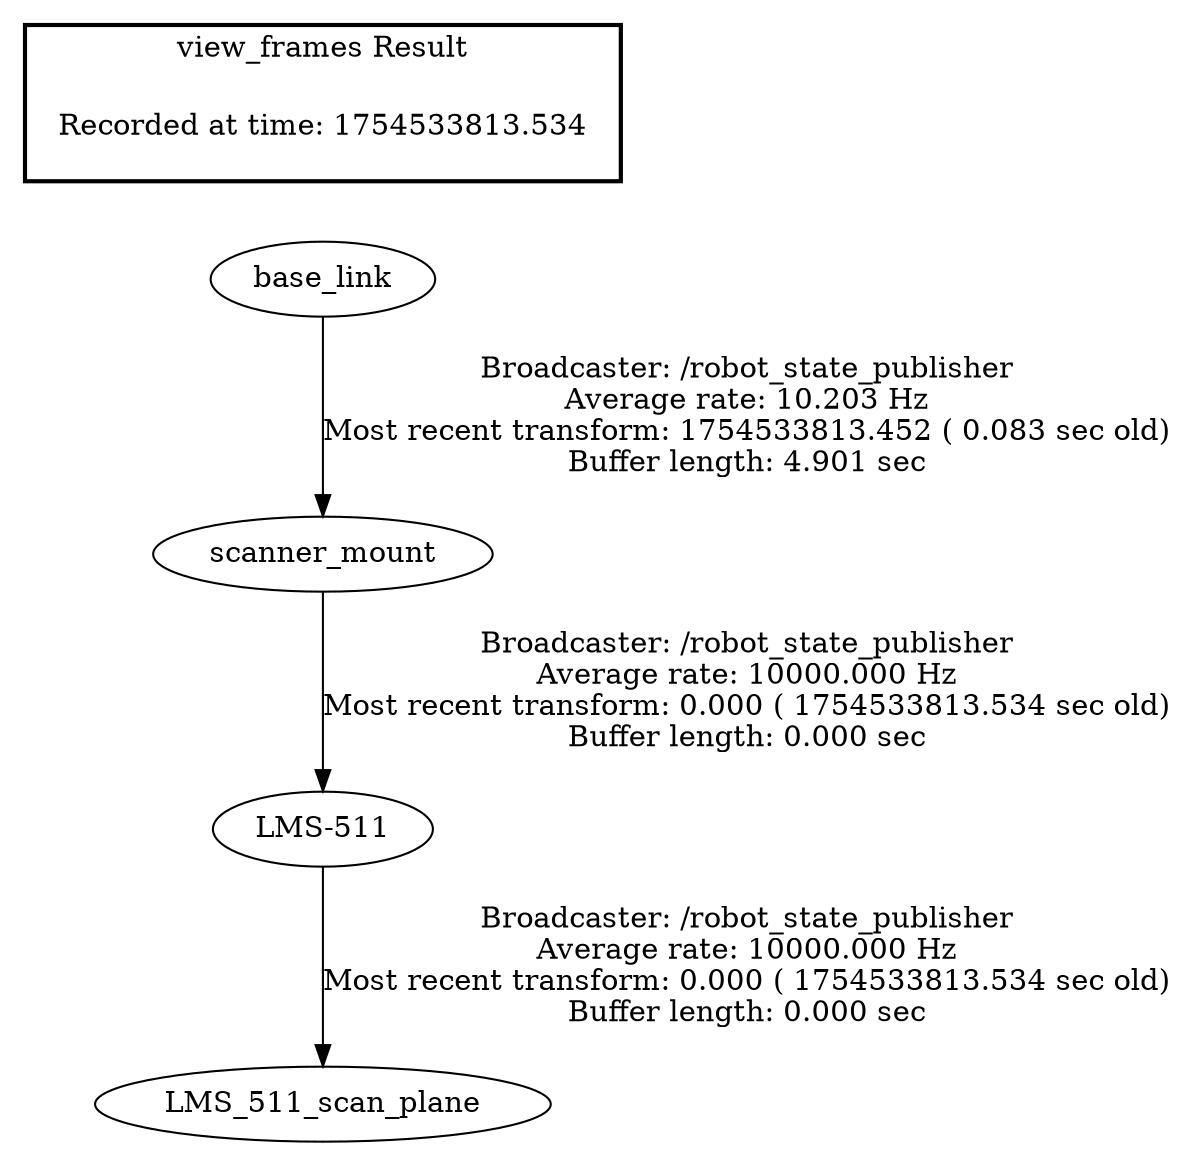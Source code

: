 digraph G {
"LMS-511" -> "LMS_511_scan_plane"[label="Broadcaster: /robot_state_publisher\nAverage rate: 10000.000 Hz\nMost recent transform: 0.000 ( 1754533813.534 sec old)\nBuffer length: 0.000 sec\n"];
"scanner_mount" -> "LMS-511"[label="Broadcaster: /robot_state_publisher\nAverage rate: 10000.000 Hz\nMost recent transform: 0.000 ( 1754533813.534 sec old)\nBuffer length: 0.000 sec\n"];
"base_link" -> "scanner_mount"[label="Broadcaster: /robot_state_publisher\nAverage rate: 10.203 Hz\nMost recent transform: 1754533813.452 ( 0.083 sec old)\nBuffer length: 4.901 sec\n"];
edge [style=invis];
 subgraph cluster_legend { style=bold; color=black; label ="view_frames Result";
"Recorded at time: 1754533813.534"[ shape=plaintext ] ;
 }->"base_link";
}